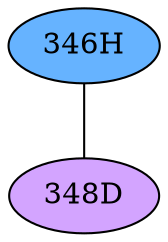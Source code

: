 // The Round Table
graph {
	"346H" [fillcolor="#66B3FF" style=radial]
	"348D" [fillcolor="#D3A4FF" style=radial]
	"346H" -- "348D" [penwidth=1]
}
